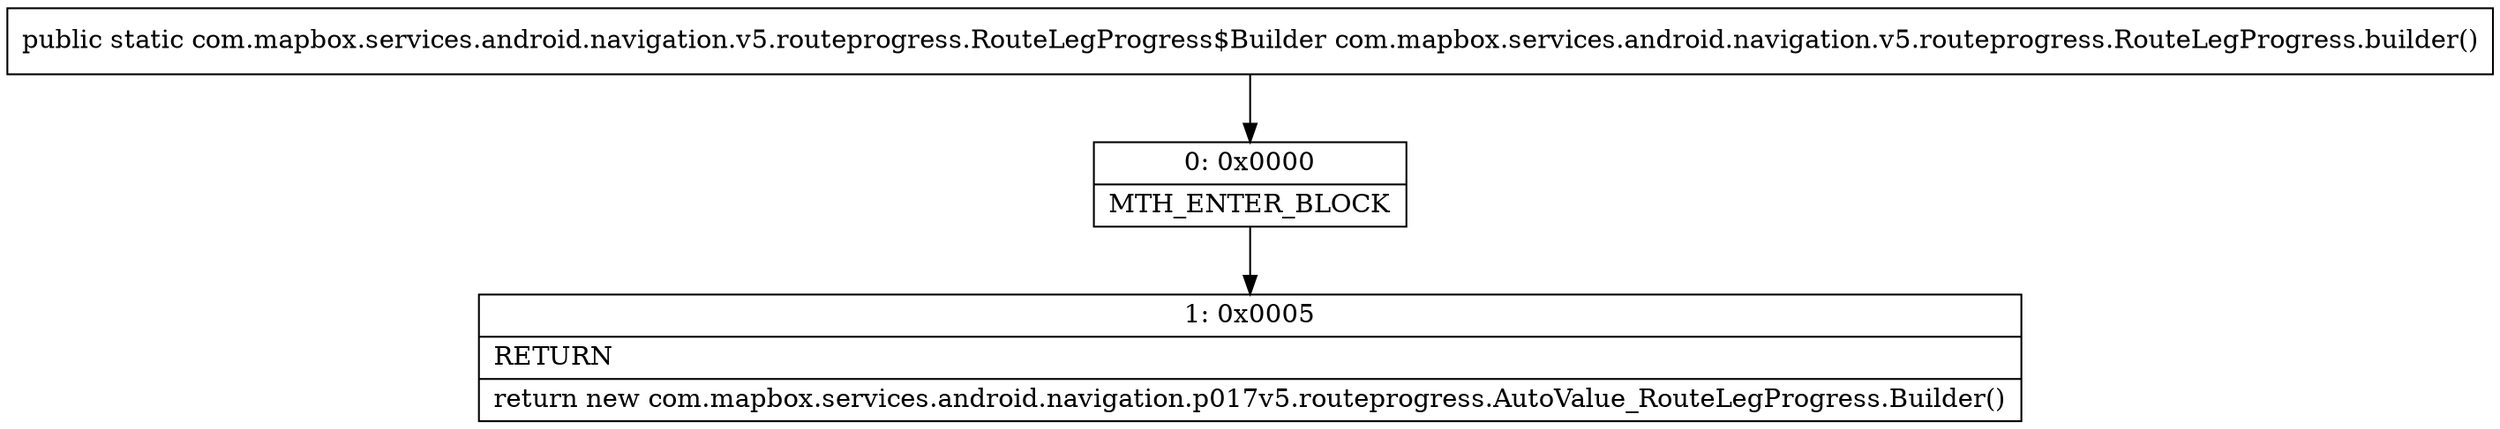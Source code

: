 digraph "CFG forcom.mapbox.services.android.navigation.v5.routeprogress.RouteLegProgress.builder()Lcom\/mapbox\/services\/android\/navigation\/v5\/routeprogress\/RouteLegProgress$Builder;" {
Node_0 [shape=record,label="{0\:\ 0x0000|MTH_ENTER_BLOCK\l}"];
Node_1 [shape=record,label="{1\:\ 0x0005|RETURN\l|return new com.mapbox.services.android.navigation.p017v5.routeprogress.AutoValue_RouteLegProgress.Builder()\l}"];
MethodNode[shape=record,label="{public static com.mapbox.services.android.navigation.v5.routeprogress.RouteLegProgress$Builder com.mapbox.services.android.navigation.v5.routeprogress.RouteLegProgress.builder() }"];
MethodNode -> Node_0;
Node_0 -> Node_1;
}

